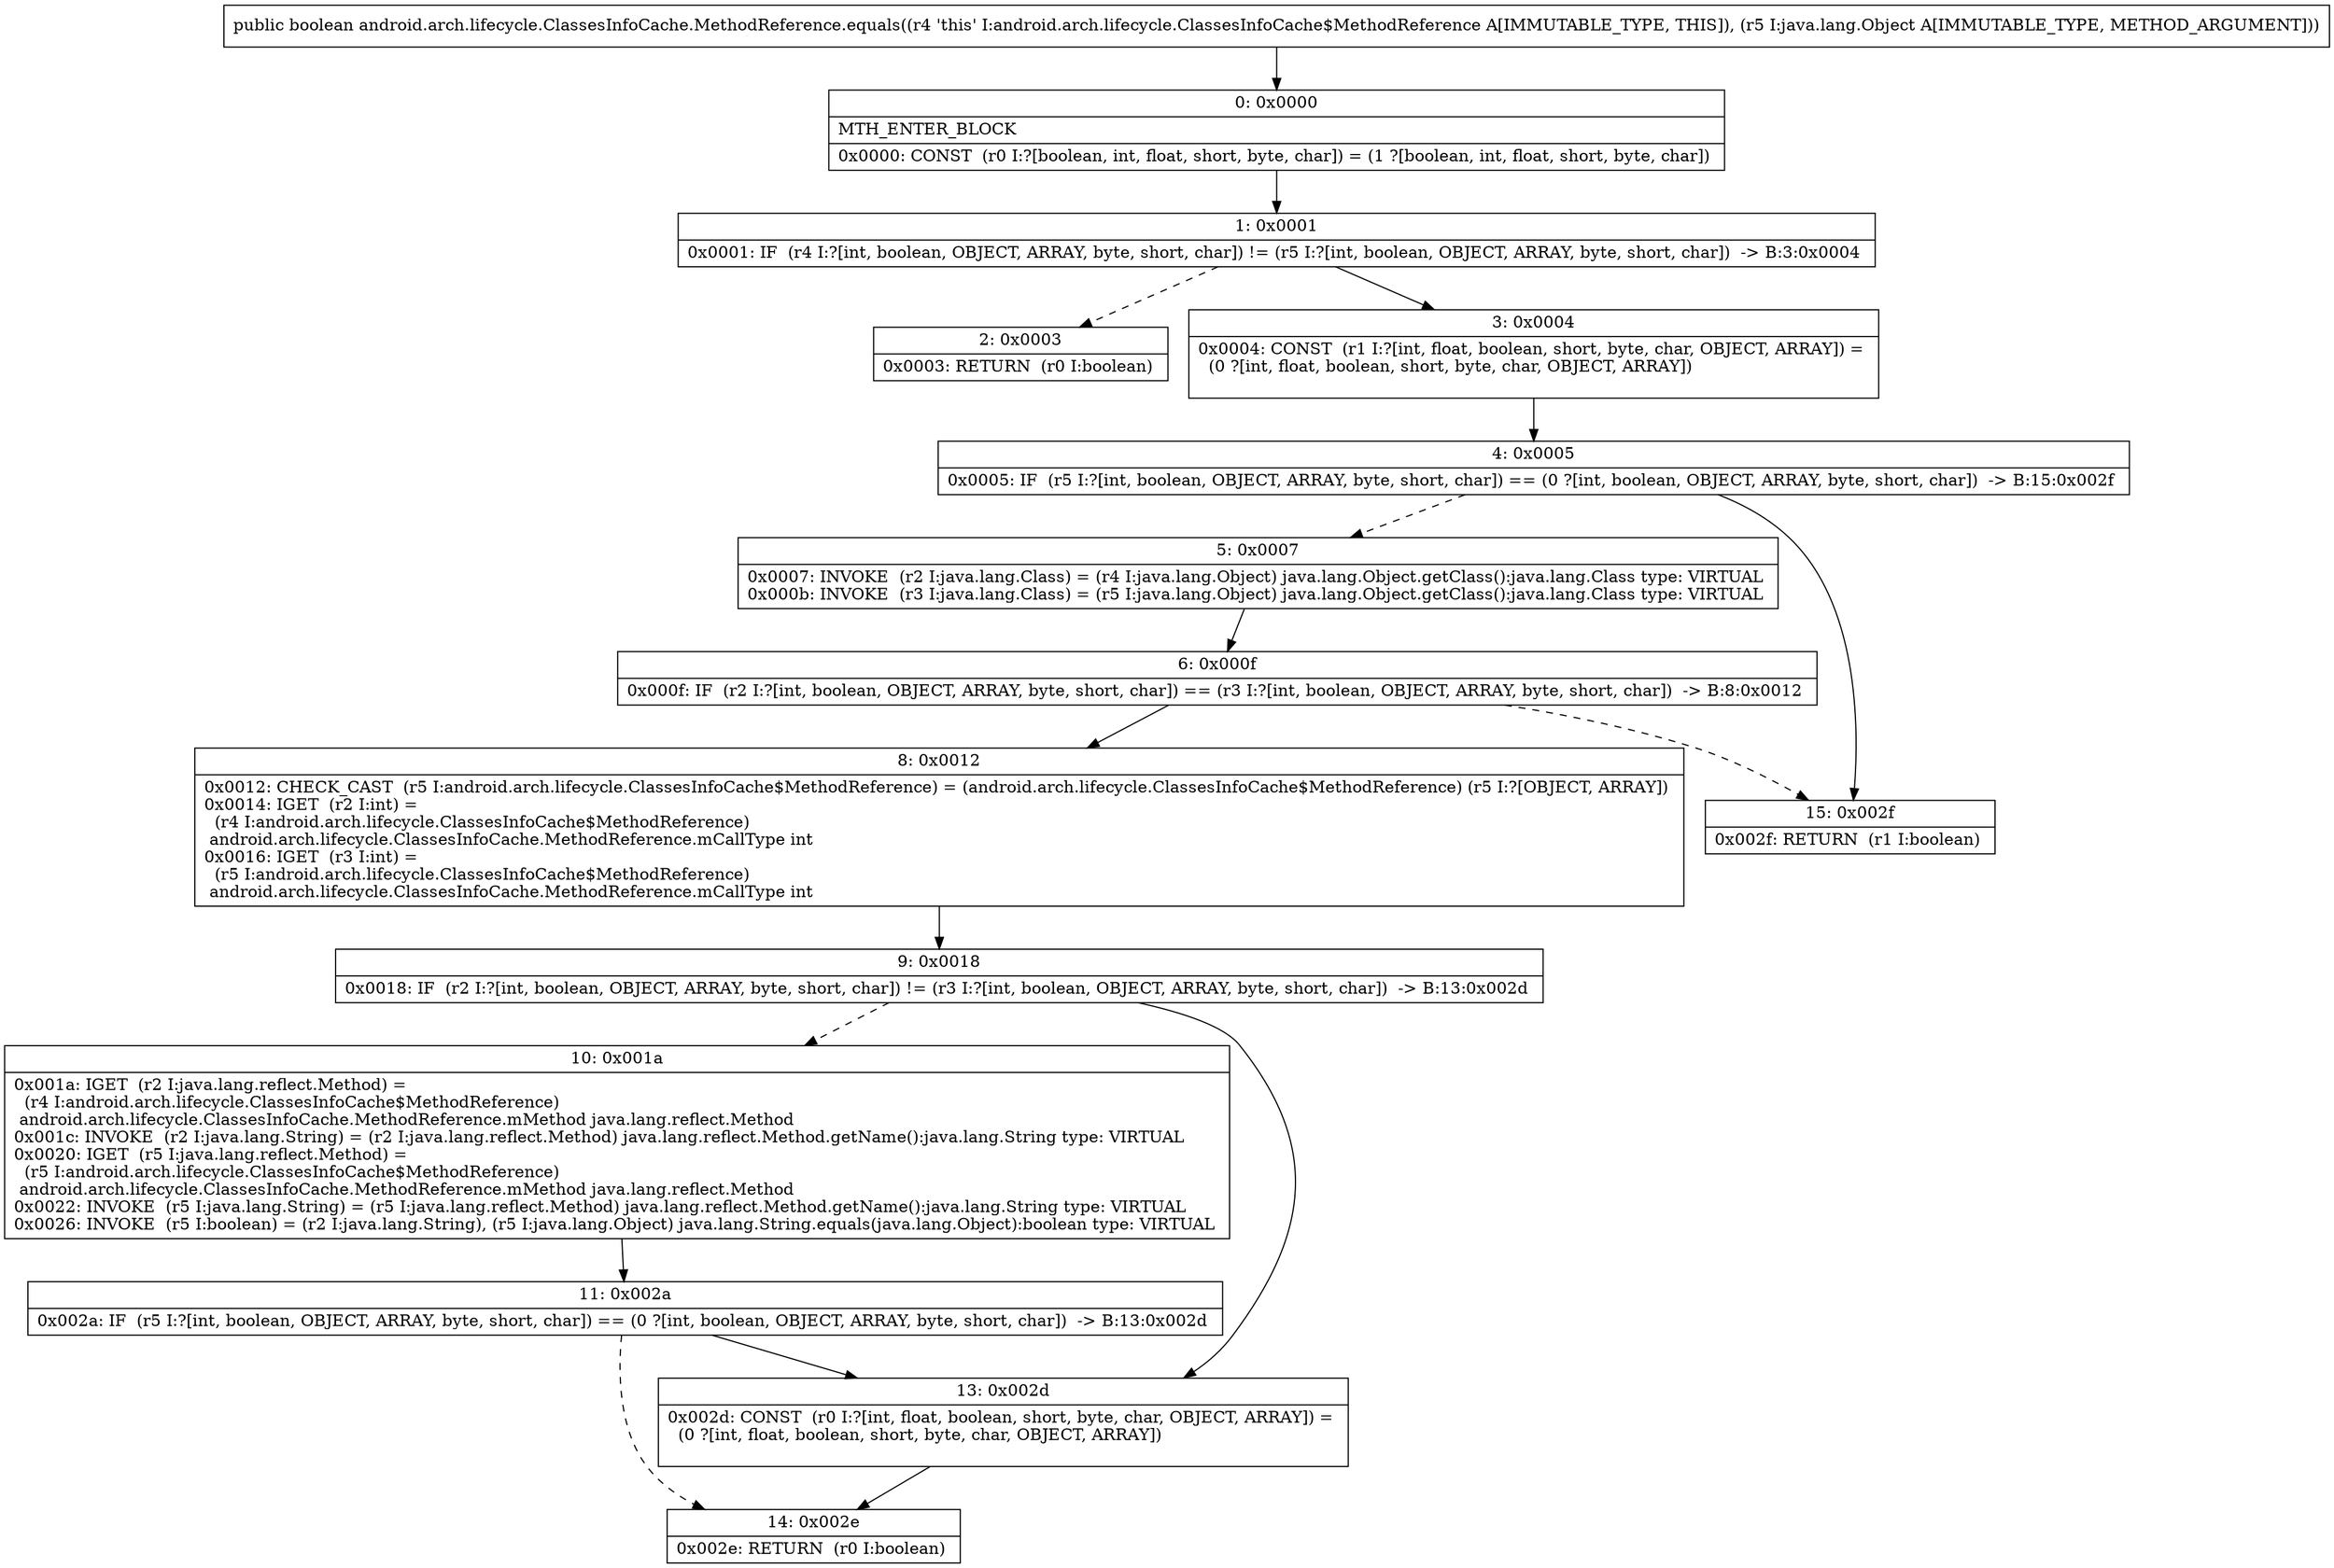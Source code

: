 digraph "CFG forandroid.arch.lifecycle.ClassesInfoCache.MethodReference.equals(Ljava\/lang\/Object;)Z" {
Node_0 [shape=record,label="{0\:\ 0x0000|MTH_ENTER_BLOCK\l|0x0000: CONST  (r0 I:?[boolean, int, float, short, byte, char]) = (1 ?[boolean, int, float, short, byte, char]) \l}"];
Node_1 [shape=record,label="{1\:\ 0x0001|0x0001: IF  (r4 I:?[int, boolean, OBJECT, ARRAY, byte, short, char]) != (r5 I:?[int, boolean, OBJECT, ARRAY, byte, short, char])  \-\> B:3:0x0004 \l}"];
Node_2 [shape=record,label="{2\:\ 0x0003|0x0003: RETURN  (r0 I:boolean) \l}"];
Node_3 [shape=record,label="{3\:\ 0x0004|0x0004: CONST  (r1 I:?[int, float, boolean, short, byte, char, OBJECT, ARRAY]) = \l  (0 ?[int, float, boolean, short, byte, char, OBJECT, ARRAY])\l \l}"];
Node_4 [shape=record,label="{4\:\ 0x0005|0x0005: IF  (r5 I:?[int, boolean, OBJECT, ARRAY, byte, short, char]) == (0 ?[int, boolean, OBJECT, ARRAY, byte, short, char])  \-\> B:15:0x002f \l}"];
Node_5 [shape=record,label="{5\:\ 0x0007|0x0007: INVOKE  (r2 I:java.lang.Class) = (r4 I:java.lang.Object) java.lang.Object.getClass():java.lang.Class type: VIRTUAL \l0x000b: INVOKE  (r3 I:java.lang.Class) = (r5 I:java.lang.Object) java.lang.Object.getClass():java.lang.Class type: VIRTUAL \l}"];
Node_6 [shape=record,label="{6\:\ 0x000f|0x000f: IF  (r2 I:?[int, boolean, OBJECT, ARRAY, byte, short, char]) == (r3 I:?[int, boolean, OBJECT, ARRAY, byte, short, char])  \-\> B:8:0x0012 \l}"];
Node_8 [shape=record,label="{8\:\ 0x0012|0x0012: CHECK_CAST  (r5 I:android.arch.lifecycle.ClassesInfoCache$MethodReference) = (android.arch.lifecycle.ClassesInfoCache$MethodReference) (r5 I:?[OBJECT, ARRAY]) \l0x0014: IGET  (r2 I:int) = \l  (r4 I:android.arch.lifecycle.ClassesInfoCache$MethodReference)\l android.arch.lifecycle.ClassesInfoCache.MethodReference.mCallType int \l0x0016: IGET  (r3 I:int) = \l  (r5 I:android.arch.lifecycle.ClassesInfoCache$MethodReference)\l android.arch.lifecycle.ClassesInfoCache.MethodReference.mCallType int \l}"];
Node_9 [shape=record,label="{9\:\ 0x0018|0x0018: IF  (r2 I:?[int, boolean, OBJECT, ARRAY, byte, short, char]) != (r3 I:?[int, boolean, OBJECT, ARRAY, byte, short, char])  \-\> B:13:0x002d \l}"];
Node_10 [shape=record,label="{10\:\ 0x001a|0x001a: IGET  (r2 I:java.lang.reflect.Method) = \l  (r4 I:android.arch.lifecycle.ClassesInfoCache$MethodReference)\l android.arch.lifecycle.ClassesInfoCache.MethodReference.mMethod java.lang.reflect.Method \l0x001c: INVOKE  (r2 I:java.lang.String) = (r2 I:java.lang.reflect.Method) java.lang.reflect.Method.getName():java.lang.String type: VIRTUAL \l0x0020: IGET  (r5 I:java.lang.reflect.Method) = \l  (r5 I:android.arch.lifecycle.ClassesInfoCache$MethodReference)\l android.arch.lifecycle.ClassesInfoCache.MethodReference.mMethod java.lang.reflect.Method \l0x0022: INVOKE  (r5 I:java.lang.String) = (r5 I:java.lang.reflect.Method) java.lang.reflect.Method.getName():java.lang.String type: VIRTUAL \l0x0026: INVOKE  (r5 I:boolean) = (r2 I:java.lang.String), (r5 I:java.lang.Object) java.lang.String.equals(java.lang.Object):boolean type: VIRTUAL \l}"];
Node_11 [shape=record,label="{11\:\ 0x002a|0x002a: IF  (r5 I:?[int, boolean, OBJECT, ARRAY, byte, short, char]) == (0 ?[int, boolean, OBJECT, ARRAY, byte, short, char])  \-\> B:13:0x002d \l}"];
Node_13 [shape=record,label="{13\:\ 0x002d|0x002d: CONST  (r0 I:?[int, float, boolean, short, byte, char, OBJECT, ARRAY]) = \l  (0 ?[int, float, boolean, short, byte, char, OBJECT, ARRAY])\l \l}"];
Node_14 [shape=record,label="{14\:\ 0x002e|0x002e: RETURN  (r0 I:boolean) \l}"];
Node_15 [shape=record,label="{15\:\ 0x002f|0x002f: RETURN  (r1 I:boolean) \l}"];
MethodNode[shape=record,label="{public boolean android.arch.lifecycle.ClassesInfoCache.MethodReference.equals((r4 'this' I:android.arch.lifecycle.ClassesInfoCache$MethodReference A[IMMUTABLE_TYPE, THIS]), (r5 I:java.lang.Object A[IMMUTABLE_TYPE, METHOD_ARGUMENT])) }"];
MethodNode -> Node_0;
Node_0 -> Node_1;
Node_1 -> Node_2[style=dashed];
Node_1 -> Node_3;
Node_3 -> Node_4;
Node_4 -> Node_5[style=dashed];
Node_4 -> Node_15;
Node_5 -> Node_6;
Node_6 -> Node_8;
Node_6 -> Node_15[style=dashed];
Node_8 -> Node_9;
Node_9 -> Node_10[style=dashed];
Node_9 -> Node_13;
Node_10 -> Node_11;
Node_11 -> Node_13;
Node_11 -> Node_14[style=dashed];
Node_13 -> Node_14;
}


